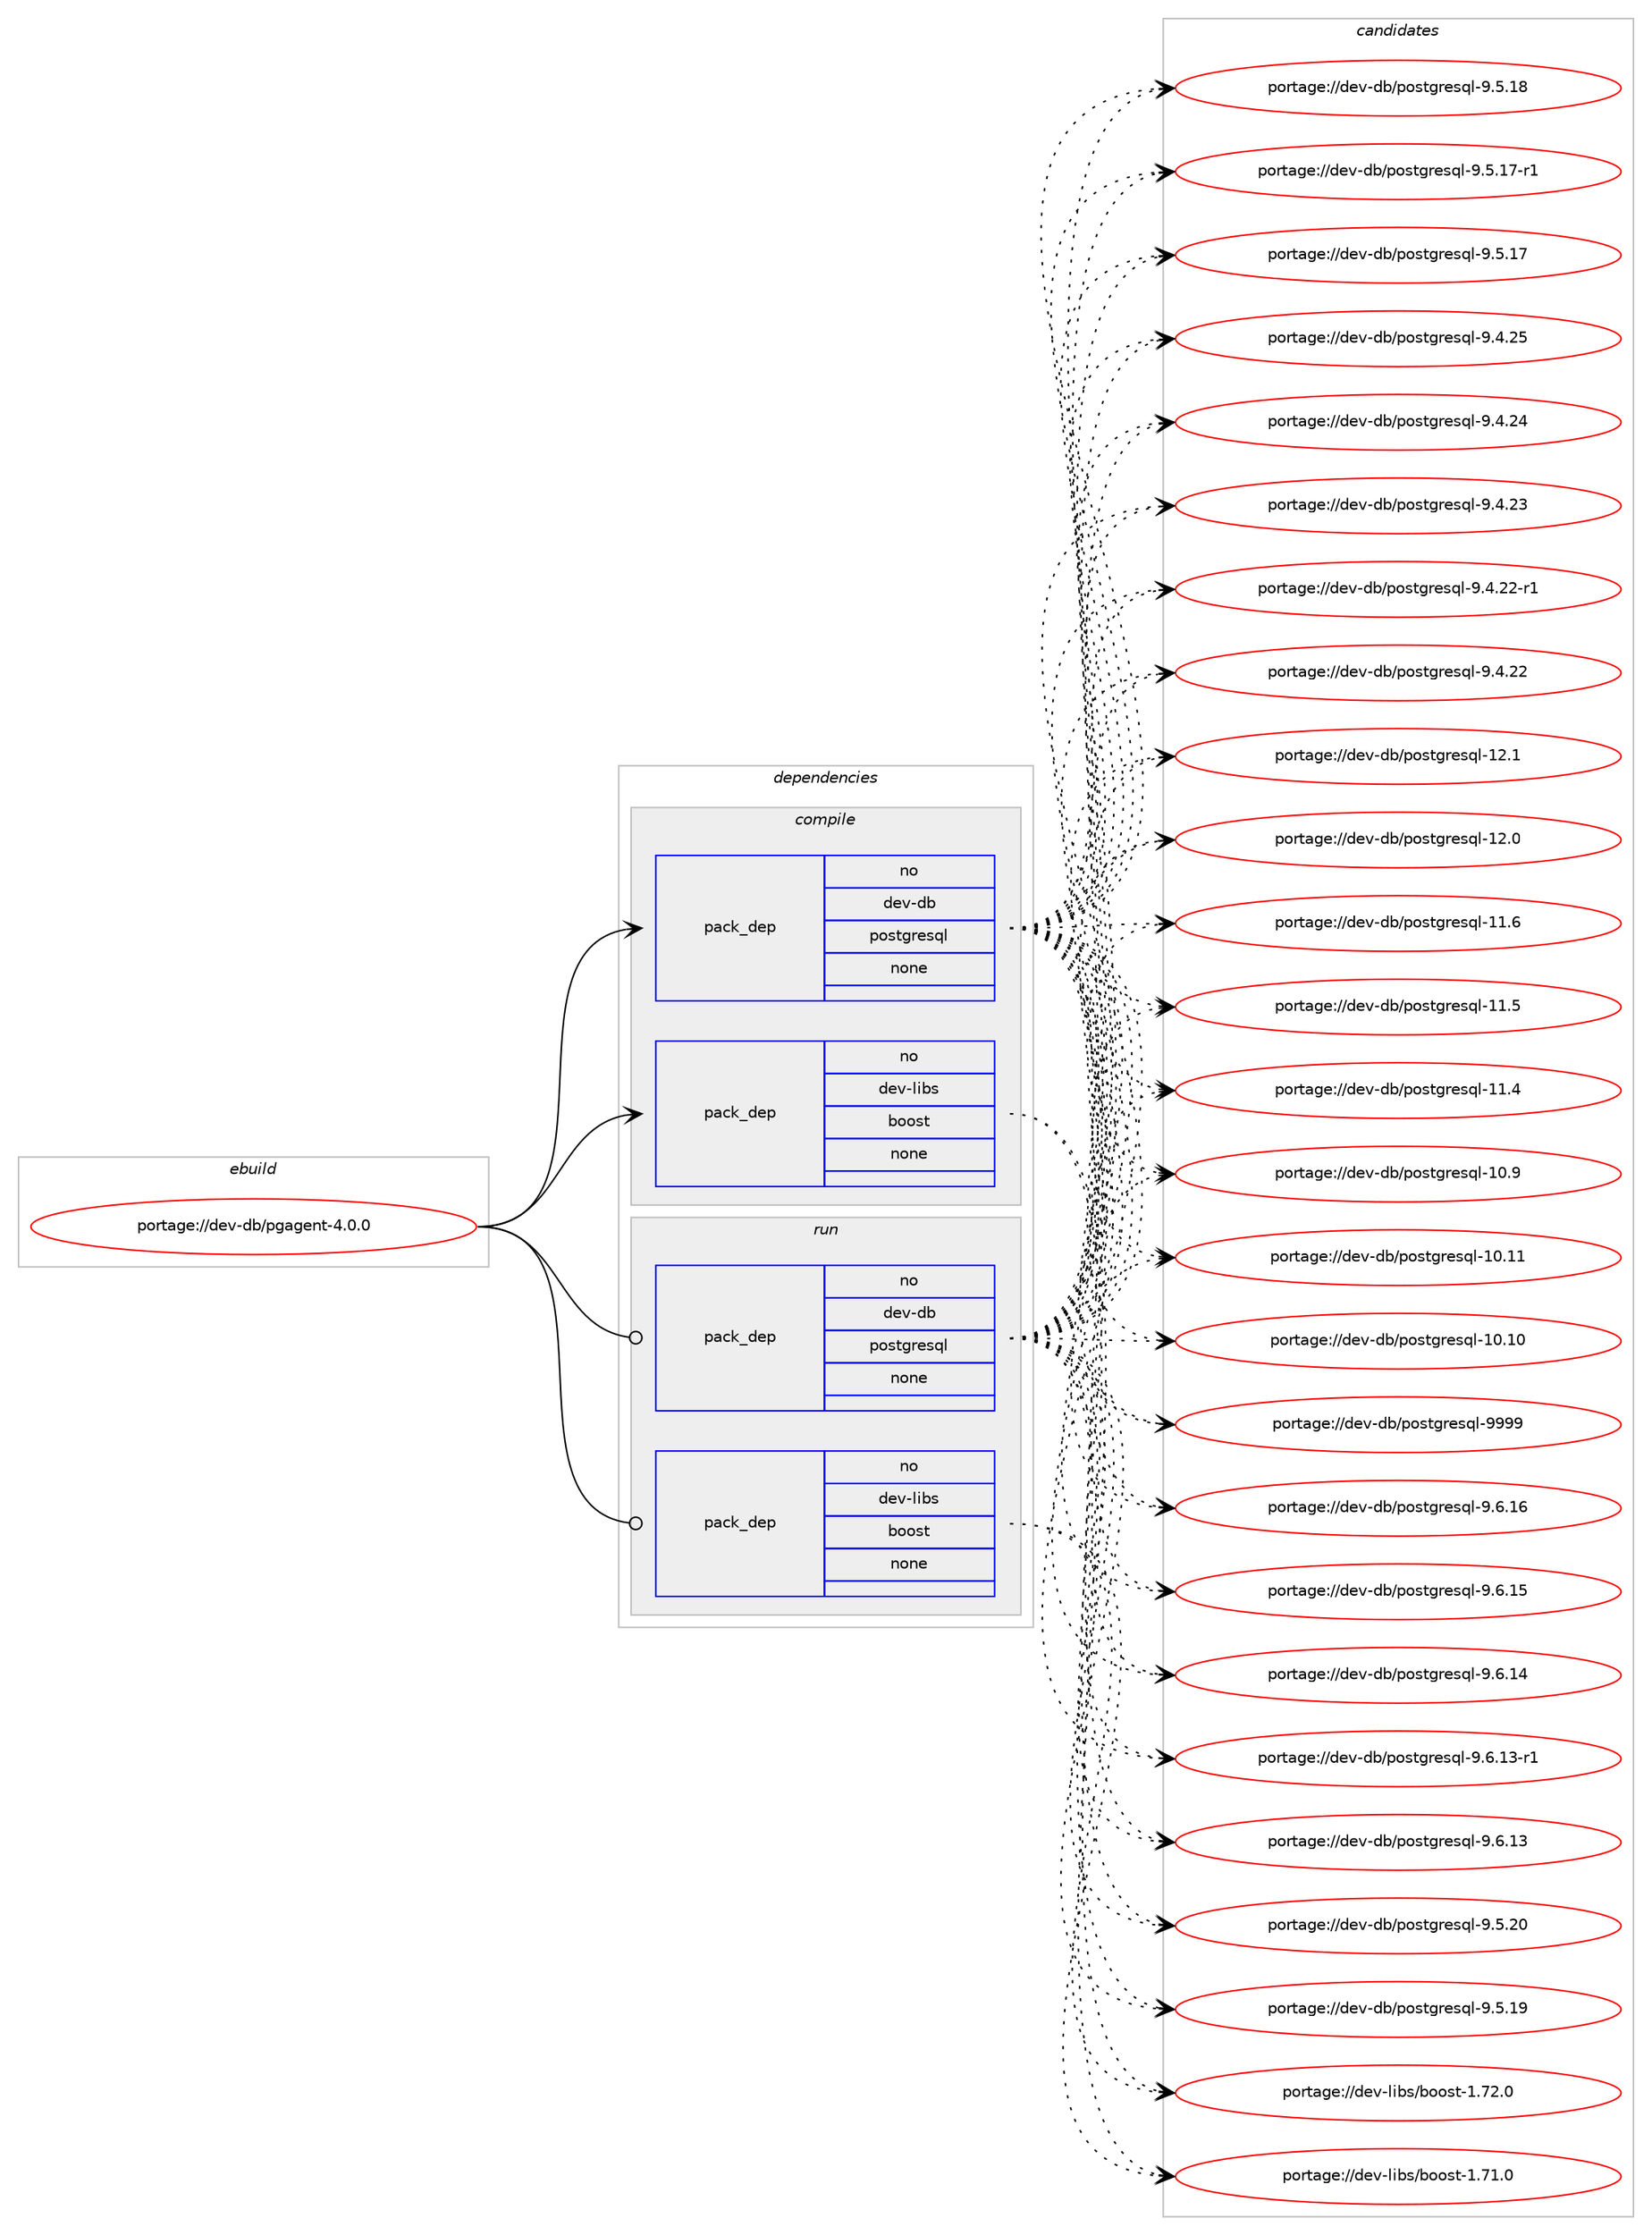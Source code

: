 digraph prolog {

# *************
# Graph options
# *************

newrank=true;
concentrate=true;
compound=true;
graph [rankdir=LR,fontname=Helvetica,fontsize=10,ranksep=1.5];#, ranksep=2.5, nodesep=0.2];
edge  [arrowhead=vee];
node  [fontname=Helvetica,fontsize=10];

# **********
# The ebuild
# **********

subgraph cluster_leftcol {
color=gray;
label=<<i>ebuild</i>>;
id [label="portage://dev-db/pgagent-4.0.0", color=red, width=4, href="../dev-db/pgagent-4.0.0.svg"];
}

# ****************
# The dependencies
# ****************

subgraph cluster_midcol {
color=gray;
label=<<i>dependencies</i>>;
subgraph cluster_compile {
fillcolor="#eeeeee";
style=filled;
label=<<i>compile</i>>;
subgraph pack435975 {
dependency580784 [label=<<TABLE BORDER="0" CELLBORDER="1" CELLSPACING="0" CELLPADDING="4" WIDTH="220"><TR><TD ROWSPAN="6" CELLPADDING="30">pack_dep</TD></TR><TR><TD WIDTH="110">no</TD></TR><TR><TD>dev-db</TD></TR><TR><TD>postgresql</TD></TR><TR><TD>none</TD></TR><TR><TD></TD></TR></TABLE>>, shape=none, color=blue];
}
id:e -> dependency580784:w [weight=20,style="solid",arrowhead="vee"];
subgraph pack435976 {
dependency580785 [label=<<TABLE BORDER="0" CELLBORDER="1" CELLSPACING="0" CELLPADDING="4" WIDTH="220"><TR><TD ROWSPAN="6" CELLPADDING="30">pack_dep</TD></TR><TR><TD WIDTH="110">no</TD></TR><TR><TD>dev-libs</TD></TR><TR><TD>boost</TD></TR><TR><TD>none</TD></TR><TR><TD></TD></TR></TABLE>>, shape=none, color=blue];
}
id:e -> dependency580785:w [weight=20,style="solid",arrowhead="vee"];
}
subgraph cluster_compileandrun {
fillcolor="#eeeeee";
style=filled;
label=<<i>compile and run</i>>;
}
subgraph cluster_run {
fillcolor="#eeeeee";
style=filled;
label=<<i>run</i>>;
subgraph pack435977 {
dependency580786 [label=<<TABLE BORDER="0" CELLBORDER="1" CELLSPACING="0" CELLPADDING="4" WIDTH="220"><TR><TD ROWSPAN="6" CELLPADDING="30">pack_dep</TD></TR><TR><TD WIDTH="110">no</TD></TR><TR><TD>dev-db</TD></TR><TR><TD>postgresql</TD></TR><TR><TD>none</TD></TR><TR><TD></TD></TR></TABLE>>, shape=none, color=blue];
}
id:e -> dependency580786:w [weight=20,style="solid",arrowhead="odot"];
subgraph pack435978 {
dependency580787 [label=<<TABLE BORDER="0" CELLBORDER="1" CELLSPACING="0" CELLPADDING="4" WIDTH="220"><TR><TD ROWSPAN="6" CELLPADDING="30">pack_dep</TD></TR><TR><TD WIDTH="110">no</TD></TR><TR><TD>dev-libs</TD></TR><TR><TD>boost</TD></TR><TR><TD>none</TD></TR><TR><TD></TD></TR></TABLE>>, shape=none, color=blue];
}
id:e -> dependency580787:w [weight=20,style="solid",arrowhead="odot"];
}
}

# **************
# The candidates
# **************

subgraph cluster_choices {
rank=same;
color=gray;
label=<<i>candidates</i>>;

subgraph choice435975 {
color=black;
nodesep=1;
choice1001011184510098471121111151161031141011151131084557575757 [label="portage://dev-db/postgresql-9999", color=red, width=4,href="../dev-db/postgresql-9999.svg"];
choice10010111845100984711211111511610311410111511310845574654464954 [label="portage://dev-db/postgresql-9.6.16", color=red, width=4,href="../dev-db/postgresql-9.6.16.svg"];
choice10010111845100984711211111511610311410111511310845574654464953 [label="portage://dev-db/postgresql-9.6.15", color=red, width=4,href="../dev-db/postgresql-9.6.15.svg"];
choice10010111845100984711211111511610311410111511310845574654464952 [label="portage://dev-db/postgresql-9.6.14", color=red, width=4,href="../dev-db/postgresql-9.6.14.svg"];
choice100101118451009847112111115116103114101115113108455746544649514511449 [label="portage://dev-db/postgresql-9.6.13-r1", color=red, width=4,href="../dev-db/postgresql-9.6.13-r1.svg"];
choice10010111845100984711211111511610311410111511310845574654464951 [label="portage://dev-db/postgresql-9.6.13", color=red, width=4,href="../dev-db/postgresql-9.6.13.svg"];
choice10010111845100984711211111511610311410111511310845574653465048 [label="portage://dev-db/postgresql-9.5.20", color=red, width=4,href="../dev-db/postgresql-9.5.20.svg"];
choice10010111845100984711211111511610311410111511310845574653464957 [label="portage://dev-db/postgresql-9.5.19", color=red, width=4,href="../dev-db/postgresql-9.5.19.svg"];
choice10010111845100984711211111511610311410111511310845574653464956 [label="portage://dev-db/postgresql-9.5.18", color=red, width=4,href="../dev-db/postgresql-9.5.18.svg"];
choice100101118451009847112111115116103114101115113108455746534649554511449 [label="portage://dev-db/postgresql-9.5.17-r1", color=red, width=4,href="../dev-db/postgresql-9.5.17-r1.svg"];
choice10010111845100984711211111511610311410111511310845574653464955 [label="portage://dev-db/postgresql-9.5.17", color=red, width=4,href="../dev-db/postgresql-9.5.17.svg"];
choice10010111845100984711211111511610311410111511310845574652465053 [label="portage://dev-db/postgresql-9.4.25", color=red, width=4,href="../dev-db/postgresql-9.4.25.svg"];
choice10010111845100984711211111511610311410111511310845574652465052 [label="portage://dev-db/postgresql-9.4.24", color=red, width=4,href="../dev-db/postgresql-9.4.24.svg"];
choice10010111845100984711211111511610311410111511310845574652465051 [label="portage://dev-db/postgresql-9.4.23", color=red, width=4,href="../dev-db/postgresql-9.4.23.svg"];
choice100101118451009847112111115116103114101115113108455746524650504511449 [label="portage://dev-db/postgresql-9.4.22-r1", color=red, width=4,href="../dev-db/postgresql-9.4.22-r1.svg"];
choice10010111845100984711211111511610311410111511310845574652465050 [label="portage://dev-db/postgresql-9.4.22", color=red, width=4,href="../dev-db/postgresql-9.4.22.svg"];
choice1001011184510098471121111151161031141011151131084549504649 [label="portage://dev-db/postgresql-12.1", color=red, width=4,href="../dev-db/postgresql-12.1.svg"];
choice1001011184510098471121111151161031141011151131084549504648 [label="portage://dev-db/postgresql-12.0", color=red, width=4,href="../dev-db/postgresql-12.0.svg"];
choice1001011184510098471121111151161031141011151131084549494654 [label="portage://dev-db/postgresql-11.6", color=red, width=4,href="../dev-db/postgresql-11.6.svg"];
choice1001011184510098471121111151161031141011151131084549494653 [label="portage://dev-db/postgresql-11.5", color=red, width=4,href="../dev-db/postgresql-11.5.svg"];
choice1001011184510098471121111151161031141011151131084549494652 [label="portage://dev-db/postgresql-11.4", color=red, width=4,href="../dev-db/postgresql-11.4.svg"];
choice1001011184510098471121111151161031141011151131084549484657 [label="portage://dev-db/postgresql-10.9", color=red, width=4,href="../dev-db/postgresql-10.9.svg"];
choice100101118451009847112111115116103114101115113108454948464949 [label="portage://dev-db/postgresql-10.11", color=red, width=4,href="../dev-db/postgresql-10.11.svg"];
choice100101118451009847112111115116103114101115113108454948464948 [label="portage://dev-db/postgresql-10.10", color=red, width=4,href="../dev-db/postgresql-10.10.svg"];
dependency580784:e -> choice1001011184510098471121111151161031141011151131084557575757:w [style=dotted,weight="100"];
dependency580784:e -> choice10010111845100984711211111511610311410111511310845574654464954:w [style=dotted,weight="100"];
dependency580784:e -> choice10010111845100984711211111511610311410111511310845574654464953:w [style=dotted,weight="100"];
dependency580784:e -> choice10010111845100984711211111511610311410111511310845574654464952:w [style=dotted,weight="100"];
dependency580784:e -> choice100101118451009847112111115116103114101115113108455746544649514511449:w [style=dotted,weight="100"];
dependency580784:e -> choice10010111845100984711211111511610311410111511310845574654464951:w [style=dotted,weight="100"];
dependency580784:e -> choice10010111845100984711211111511610311410111511310845574653465048:w [style=dotted,weight="100"];
dependency580784:e -> choice10010111845100984711211111511610311410111511310845574653464957:w [style=dotted,weight="100"];
dependency580784:e -> choice10010111845100984711211111511610311410111511310845574653464956:w [style=dotted,weight="100"];
dependency580784:e -> choice100101118451009847112111115116103114101115113108455746534649554511449:w [style=dotted,weight="100"];
dependency580784:e -> choice10010111845100984711211111511610311410111511310845574653464955:w [style=dotted,weight="100"];
dependency580784:e -> choice10010111845100984711211111511610311410111511310845574652465053:w [style=dotted,weight="100"];
dependency580784:e -> choice10010111845100984711211111511610311410111511310845574652465052:w [style=dotted,weight="100"];
dependency580784:e -> choice10010111845100984711211111511610311410111511310845574652465051:w [style=dotted,weight="100"];
dependency580784:e -> choice100101118451009847112111115116103114101115113108455746524650504511449:w [style=dotted,weight="100"];
dependency580784:e -> choice10010111845100984711211111511610311410111511310845574652465050:w [style=dotted,weight="100"];
dependency580784:e -> choice1001011184510098471121111151161031141011151131084549504649:w [style=dotted,weight="100"];
dependency580784:e -> choice1001011184510098471121111151161031141011151131084549504648:w [style=dotted,weight="100"];
dependency580784:e -> choice1001011184510098471121111151161031141011151131084549494654:w [style=dotted,weight="100"];
dependency580784:e -> choice1001011184510098471121111151161031141011151131084549494653:w [style=dotted,weight="100"];
dependency580784:e -> choice1001011184510098471121111151161031141011151131084549494652:w [style=dotted,weight="100"];
dependency580784:e -> choice1001011184510098471121111151161031141011151131084549484657:w [style=dotted,weight="100"];
dependency580784:e -> choice100101118451009847112111115116103114101115113108454948464949:w [style=dotted,weight="100"];
dependency580784:e -> choice100101118451009847112111115116103114101115113108454948464948:w [style=dotted,weight="100"];
}
subgraph choice435976 {
color=black;
nodesep=1;
choice1001011184510810598115479811111111511645494655504648 [label="portage://dev-libs/boost-1.72.0", color=red, width=4,href="../dev-libs/boost-1.72.0.svg"];
choice1001011184510810598115479811111111511645494655494648 [label="portage://dev-libs/boost-1.71.0", color=red, width=4,href="../dev-libs/boost-1.71.0.svg"];
dependency580785:e -> choice1001011184510810598115479811111111511645494655504648:w [style=dotted,weight="100"];
dependency580785:e -> choice1001011184510810598115479811111111511645494655494648:w [style=dotted,weight="100"];
}
subgraph choice435977 {
color=black;
nodesep=1;
choice1001011184510098471121111151161031141011151131084557575757 [label="portage://dev-db/postgresql-9999", color=red, width=4,href="../dev-db/postgresql-9999.svg"];
choice10010111845100984711211111511610311410111511310845574654464954 [label="portage://dev-db/postgresql-9.6.16", color=red, width=4,href="../dev-db/postgresql-9.6.16.svg"];
choice10010111845100984711211111511610311410111511310845574654464953 [label="portage://dev-db/postgresql-9.6.15", color=red, width=4,href="../dev-db/postgresql-9.6.15.svg"];
choice10010111845100984711211111511610311410111511310845574654464952 [label="portage://dev-db/postgresql-9.6.14", color=red, width=4,href="../dev-db/postgresql-9.6.14.svg"];
choice100101118451009847112111115116103114101115113108455746544649514511449 [label="portage://dev-db/postgresql-9.6.13-r1", color=red, width=4,href="../dev-db/postgresql-9.6.13-r1.svg"];
choice10010111845100984711211111511610311410111511310845574654464951 [label="portage://dev-db/postgresql-9.6.13", color=red, width=4,href="../dev-db/postgresql-9.6.13.svg"];
choice10010111845100984711211111511610311410111511310845574653465048 [label="portage://dev-db/postgresql-9.5.20", color=red, width=4,href="../dev-db/postgresql-9.5.20.svg"];
choice10010111845100984711211111511610311410111511310845574653464957 [label="portage://dev-db/postgresql-9.5.19", color=red, width=4,href="../dev-db/postgresql-9.5.19.svg"];
choice10010111845100984711211111511610311410111511310845574653464956 [label="portage://dev-db/postgresql-9.5.18", color=red, width=4,href="../dev-db/postgresql-9.5.18.svg"];
choice100101118451009847112111115116103114101115113108455746534649554511449 [label="portage://dev-db/postgresql-9.5.17-r1", color=red, width=4,href="../dev-db/postgresql-9.5.17-r1.svg"];
choice10010111845100984711211111511610311410111511310845574653464955 [label="portage://dev-db/postgresql-9.5.17", color=red, width=4,href="../dev-db/postgresql-9.5.17.svg"];
choice10010111845100984711211111511610311410111511310845574652465053 [label="portage://dev-db/postgresql-9.4.25", color=red, width=4,href="../dev-db/postgresql-9.4.25.svg"];
choice10010111845100984711211111511610311410111511310845574652465052 [label="portage://dev-db/postgresql-9.4.24", color=red, width=4,href="../dev-db/postgresql-9.4.24.svg"];
choice10010111845100984711211111511610311410111511310845574652465051 [label="portage://dev-db/postgresql-9.4.23", color=red, width=4,href="../dev-db/postgresql-9.4.23.svg"];
choice100101118451009847112111115116103114101115113108455746524650504511449 [label="portage://dev-db/postgresql-9.4.22-r1", color=red, width=4,href="../dev-db/postgresql-9.4.22-r1.svg"];
choice10010111845100984711211111511610311410111511310845574652465050 [label="portage://dev-db/postgresql-9.4.22", color=red, width=4,href="../dev-db/postgresql-9.4.22.svg"];
choice1001011184510098471121111151161031141011151131084549504649 [label="portage://dev-db/postgresql-12.1", color=red, width=4,href="../dev-db/postgresql-12.1.svg"];
choice1001011184510098471121111151161031141011151131084549504648 [label="portage://dev-db/postgresql-12.0", color=red, width=4,href="../dev-db/postgresql-12.0.svg"];
choice1001011184510098471121111151161031141011151131084549494654 [label="portage://dev-db/postgresql-11.6", color=red, width=4,href="../dev-db/postgresql-11.6.svg"];
choice1001011184510098471121111151161031141011151131084549494653 [label="portage://dev-db/postgresql-11.5", color=red, width=4,href="../dev-db/postgresql-11.5.svg"];
choice1001011184510098471121111151161031141011151131084549494652 [label="portage://dev-db/postgresql-11.4", color=red, width=4,href="../dev-db/postgresql-11.4.svg"];
choice1001011184510098471121111151161031141011151131084549484657 [label="portage://dev-db/postgresql-10.9", color=red, width=4,href="../dev-db/postgresql-10.9.svg"];
choice100101118451009847112111115116103114101115113108454948464949 [label="portage://dev-db/postgresql-10.11", color=red, width=4,href="../dev-db/postgresql-10.11.svg"];
choice100101118451009847112111115116103114101115113108454948464948 [label="portage://dev-db/postgresql-10.10", color=red, width=4,href="../dev-db/postgresql-10.10.svg"];
dependency580786:e -> choice1001011184510098471121111151161031141011151131084557575757:w [style=dotted,weight="100"];
dependency580786:e -> choice10010111845100984711211111511610311410111511310845574654464954:w [style=dotted,weight="100"];
dependency580786:e -> choice10010111845100984711211111511610311410111511310845574654464953:w [style=dotted,weight="100"];
dependency580786:e -> choice10010111845100984711211111511610311410111511310845574654464952:w [style=dotted,weight="100"];
dependency580786:e -> choice100101118451009847112111115116103114101115113108455746544649514511449:w [style=dotted,weight="100"];
dependency580786:e -> choice10010111845100984711211111511610311410111511310845574654464951:w [style=dotted,weight="100"];
dependency580786:e -> choice10010111845100984711211111511610311410111511310845574653465048:w [style=dotted,weight="100"];
dependency580786:e -> choice10010111845100984711211111511610311410111511310845574653464957:w [style=dotted,weight="100"];
dependency580786:e -> choice10010111845100984711211111511610311410111511310845574653464956:w [style=dotted,weight="100"];
dependency580786:e -> choice100101118451009847112111115116103114101115113108455746534649554511449:w [style=dotted,weight="100"];
dependency580786:e -> choice10010111845100984711211111511610311410111511310845574653464955:w [style=dotted,weight="100"];
dependency580786:e -> choice10010111845100984711211111511610311410111511310845574652465053:w [style=dotted,weight="100"];
dependency580786:e -> choice10010111845100984711211111511610311410111511310845574652465052:w [style=dotted,weight="100"];
dependency580786:e -> choice10010111845100984711211111511610311410111511310845574652465051:w [style=dotted,weight="100"];
dependency580786:e -> choice100101118451009847112111115116103114101115113108455746524650504511449:w [style=dotted,weight="100"];
dependency580786:e -> choice10010111845100984711211111511610311410111511310845574652465050:w [style=dotted,weight="100"];
dependency580786:e -> choice1001011184510098471121111151161031141011151131084549504649:w [style=dotted,weight="100"];
dependency580786:e -> choice1001011184510098471121111151161031141011151131084549504648:w [style=dotted,weight="100"];
dependency580786:e -> choice1001011184510098471121111151161031141011151131084549494654:w [style=dotted,weight="100"];
dependency580786:e -> choice1001011184510098471121111151161031141011151131084549494653:w [style=dotted,weight="100"];
dependency580786:e -> choice1001011184510098471121111151161031141011151131084549494652:w [style=dotted,weight="100"];
dependency580786:e -> choice1001011184510098471121111151161031141011151131084549484657:w [style=dotted,weight="100"];
dependency580786:e -> choice100101118451009847112111115116103114101115113108454948464949:w [style=dotted,weight="100"];
dependency580786:e -> choice100101118451009847112111115116103114101115113108454948464948:w [style=dotted,weight="100"];
}
subgraph choice435978 {
color=black;
nodesep=1;
choice1001011184510810598115479811111111511645494655504648 [label="portage://dev-libs/boost-1.72.0", color=red, width=4,href="../dev-libs/boost-1.72.0.svg"];
choice1001011184510810598115479811111111511645494655494648 [label="portage://dev-libs/boost-1.71.0", color=red, width=4,href="../dev-libs/boost-1.71.0.svg"];
dependency580787:e -> choice1001011184510810598115479811111111511645494655504648:w [style=dotted,weight="100"];
dependency580787:e -> choice1001011184510810598115479811111111511645494655494648:w [style=dotted,weight="100"];
}
}

}
